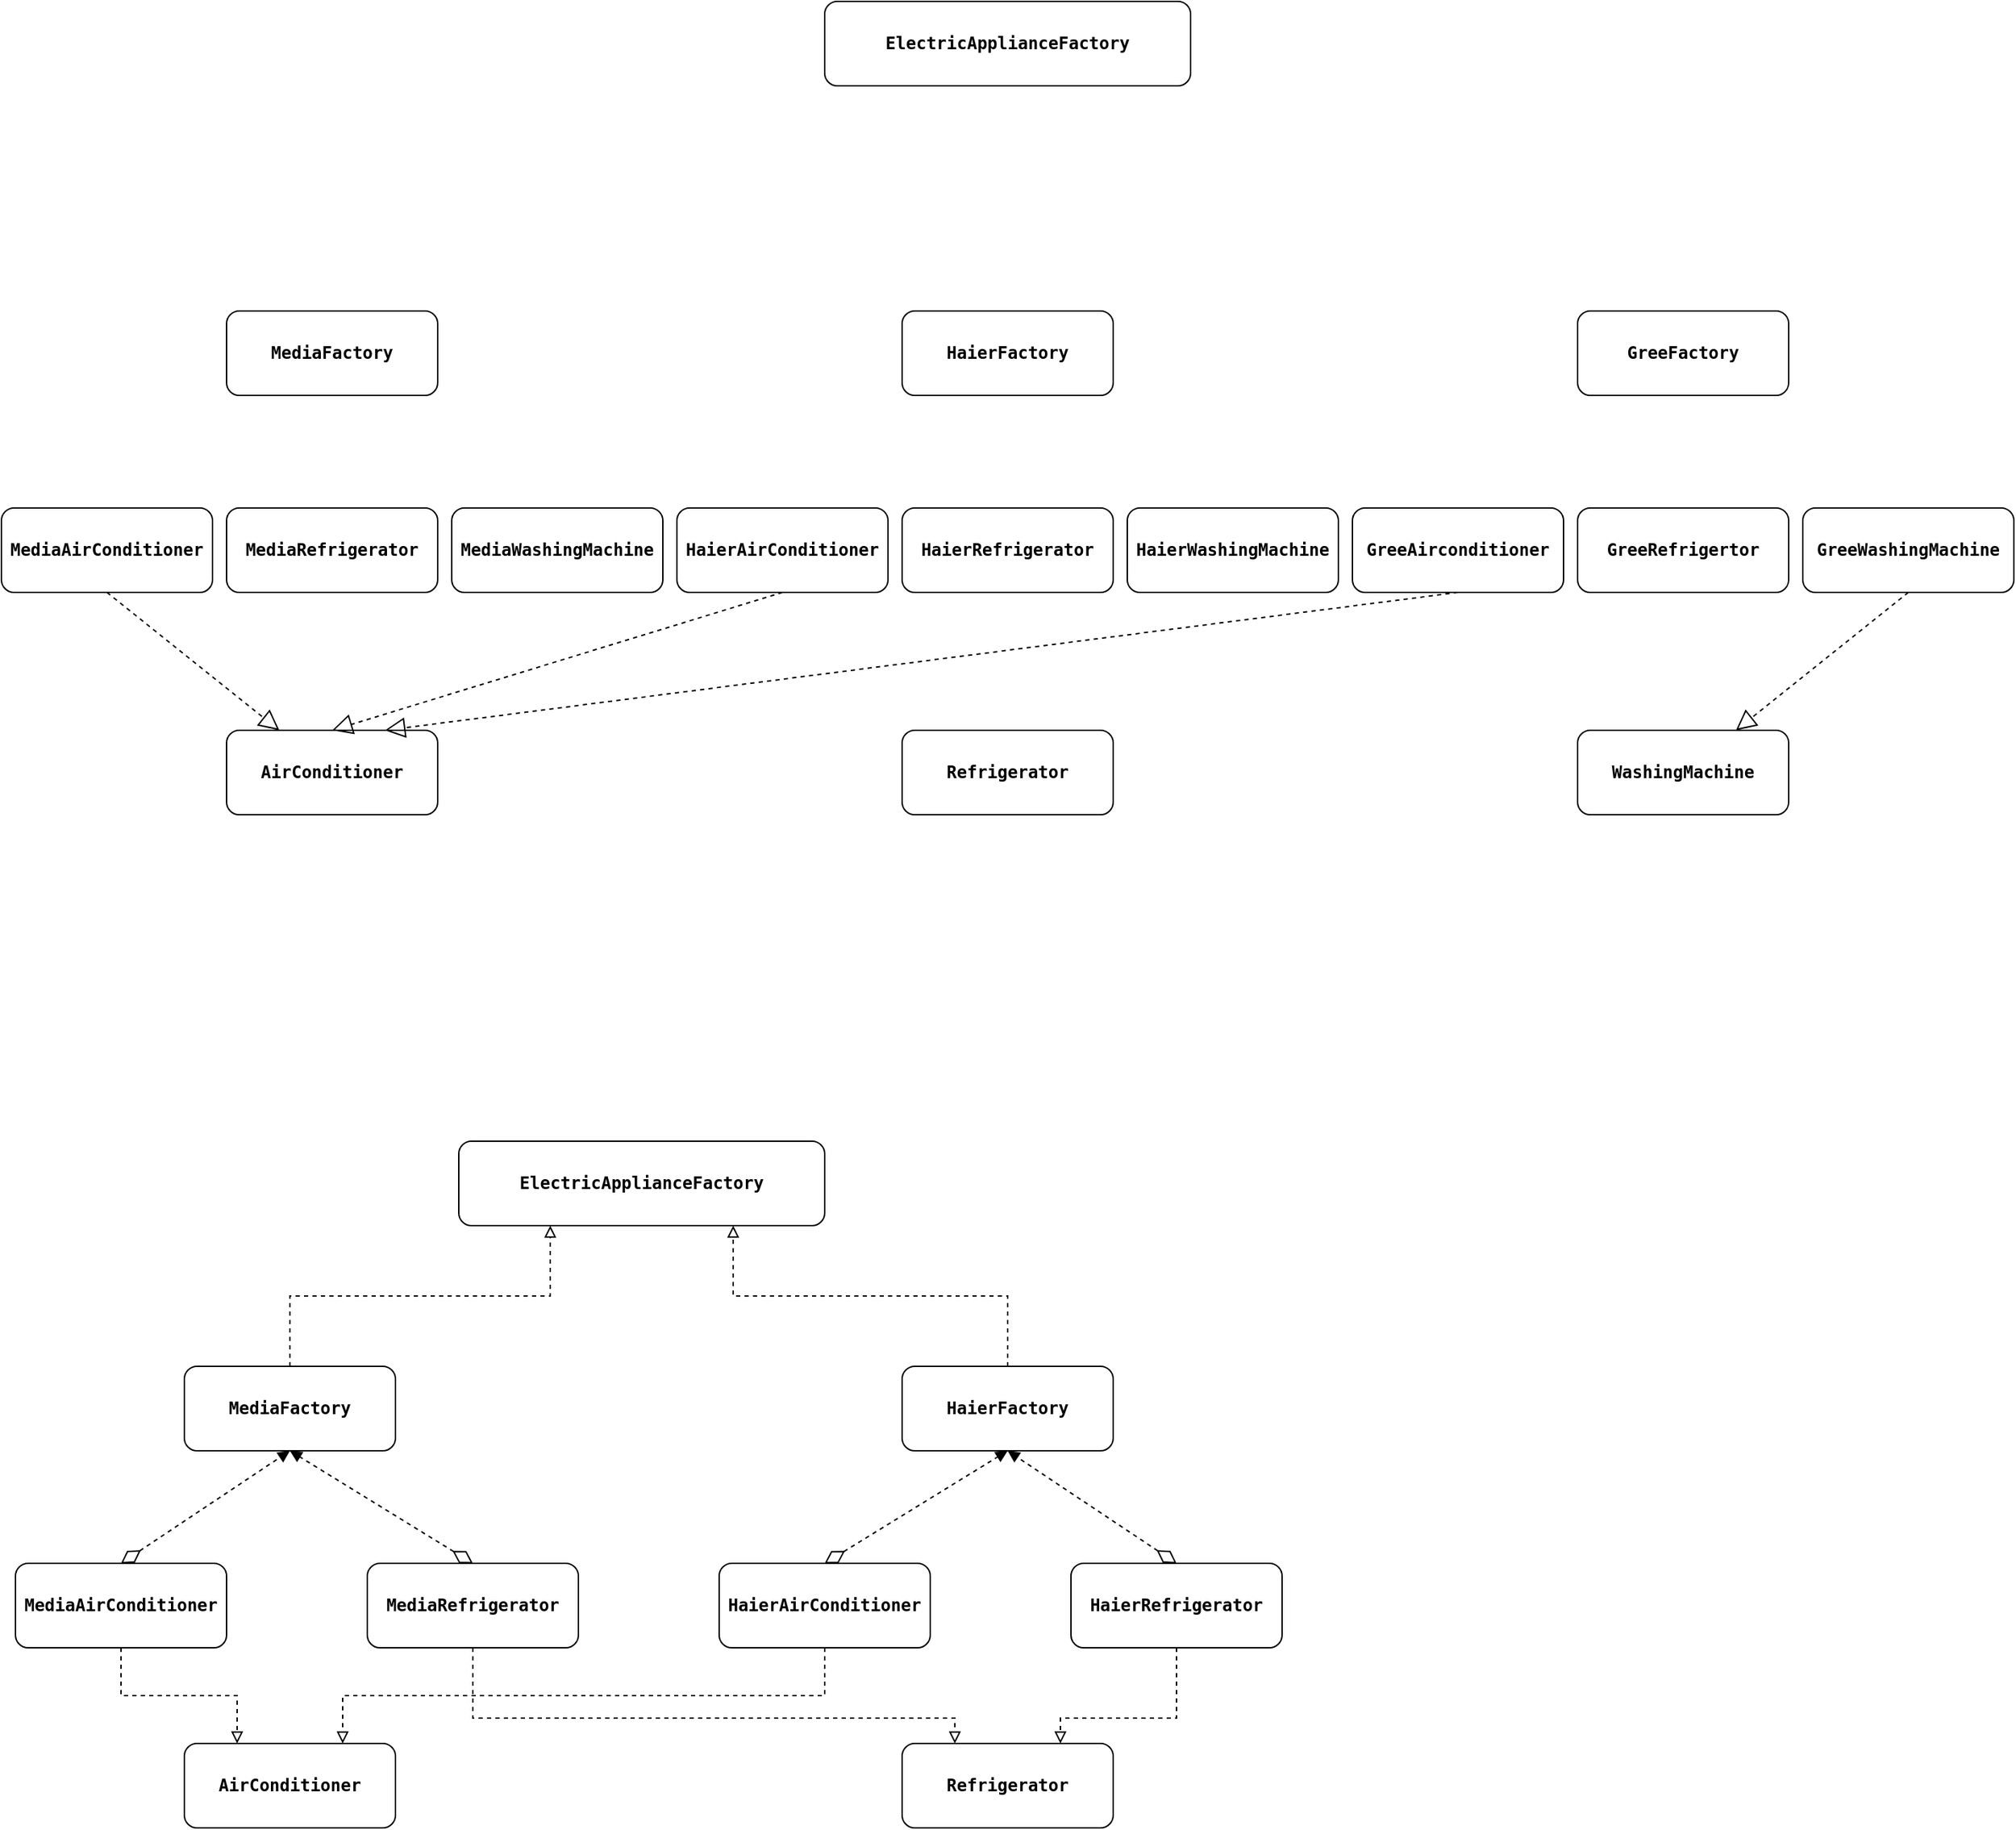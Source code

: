 <mxfile version="10.6.8" type="device"><diagram id="orb_ugMa_4f4IKJoFfW7" name="第 1 页"><mxGraphModel dx="1885" dy="1977" grid="1" gridSize="10" guides="1" tooltips="1" connect="1" arrows="1" fold="1" page="1" pageScale="1" pageWidth="827" pageHeight="1169" math="0" shadow="0"><root><mxCell id="0"/><mxCell id="1" parent="0"/><mxCell id="hGGmhRuljw0-TQCIjDN6-9" value="&lt;pre&gt;MediaFactory&lt;/pre&gt;" style="rounded=1;whiteSpace=wrap;html=1;fontStyle=1" vertex="1" parent="1"><mxGeometry y="-130" width="150" height="60" as="geometry"/></mxCell><mxCell id="hGGmhRuljw0-TQCIjDN6-10" value="&lt;pre&gt;ElectricApplianceFactory&lt;/pre&gt;" style="rounded=1;whiteSpace=wrap;html=1;fontStyle=1" vertex="1" parent="1"><mxGeometry x="425" y="-350" width="260" height="60" as="geometry"/></mxCell><mxCell id="hGGmhRuljw0-TQCIjDN6-11" value="&lt;pre&gt;AirConditioner&lt;/pre&gt;" style="rounded=1;whiteSpace=wrap;html=1;fontStyle=1" vertex="1" parent="1"><mxGeometry y="168" width="150" height="60" as="geometry"/></mxCell><mxCell id="hGGmhRuljw0-TQCIjDN6-12" value="&lt;pre&gt;Refrigerator&lt;/pre&gt;" style="rounded=1;whiteSpace=wrap;html=1;fontStyle=1" vertex="1" parent="1"><mxGeometry x="480" y="168" width="150" height="60" as="geometry"/></mxCell><mxCell id="hGGmhRuljw0-TQCIjDN6-13" value="&lt;pre&gt;HaierFactory&lt;/pre&gt;" style="rounded=1;whiteSpace=wrap;html=1;fontStyle=1" vertex="1" parent="1"><mxGeometry x="480" y="-130" width="150" height="60" as="geometry"/></mxCell><mxCell id="hGGmhRuljw0-TQCIjDN6-14" value="&lt;pre&gt;&lt;pre&gt;WashingMachine&lt;/pre&gt;&lt;/pre&gt;" style="rounded=1;whiteSpace=wrap;html=1;fontStyle=1" vertex="1" parent="1"><mxGeometry x="960" y="168" width="150" height="60" as="geometry"/></mxCell><mxCell id="hGGmhRuljw0-TQCIjDN6-15" value="&lt;pre&gt;GreeFactory&lt;/pre&gt;" style="rounded=1;whiteSpace=wrap;html=1;fontStyle=1" vertex="1" parent="1"><mxGeometry x="960" y="-130" width="150" height="60" as="geometry"/></mxCell><mxCell id="hGGmhRuljw0-TQCIjDN6-1" value="&lt;pre&gt;MediaRefrigerator&lt;/pre&gt;" style="rounded=1;whiteSpace=wrap;html=1;flipH=1;flipV=1;direction=east;aspect=fixed;fontStyle=1" vertex="1" parent="1"><mxGeometry y="10" width="150" height="60" as="geometry"/></mxCell><mxCell id="hGGmhRuljw0-TQCIjDN6-2" value="&lt;pre&gt;GreeRefrigertor&lt;/pre&gt;" style="rounded=1;whiteSpace=wrap;html=1;flipH=1;flipV=1;direction=east;aspect=fixed;fontStyle=1" vertex="1" parent="1"><mxGeometry x="960" y="10" width="150" height="60" as="geometry"/></mxCell><mxCell id="hGGmhRuljw0-TQCIjDN6-3" value="&lt;pre&gt;HaierRefrigerator&lt;/pre&gt;" style="rounded=1;whiteSpace=wrap;html=1;flipH=1;flipV=1;direction=east;aspect=fixed;fontStyle=1" vertex="1" parent="1"><mxGeometry x="480" y="10" width="150" height="60" as="geometry"/></mxCell><mxCell id="hGGmhRuljw0-TQCIjDN6-4" value="&lt;pre&gt;MediaAirConditioner&lt;/pre&gt;" style="rounded=1;whiteSpace=wrap;html=1;flipH=1;flipV=1;aspect=fixed;fontStyle=1" vertex="1" parent="1"><mxGeometry x="-160" y="10" width="150" height="60" as="geometry"/></mxCell><mxCell id="hGGmhRuljw0-TQCIjDN6-5" value="&lt;pre&gt;MediaWashingMachine&lt;/pre&gt;" style="rounded=1;whiteSpace=wrap;html=1;flipH=1;flipV=1;direction=east;aspect=fixed;fontStyle=1" vertex="1" parent="1"><mxGeometry x="160" y="10" width="150" height="60" as="geometry"/></mxCell><mxCell id="hGGmhRuljw0-TQCIjDN6-6" value="&lt;pre&gt;GreeAirconditioner&lt;/pre&gt;" style="rounded=1;whiteSpace=wrap;html=1;flipH=1;flipV=1;direction=east;aspect=fixed;fontStyle=1" vertex="1" parent="1"><mxGeometry x="800" y="10" width="150" height="60" as="geometry"/></mxCell><mxCell id="hGGmhRuljw0-TQCIjDN6-7" value="&lt;pre&gt;HaierAirConditioner&lt;/pre&gt;" style="rounded=1;whiteSpace=wrap;html=1;flipH=1;flipV=1;direction=east;aspect=fixed;fontStyle=1" vertex="1" parent="1"><mxGeometry x="320" y="10" width="150" height="60" as="geometry"/></mxCell><mxCell id="hGGmhRuljw0-TQCIjDN6-8" value="&lt;pre&gt;HaierWashingMachine&lt;/pre&gt;" style="rounded=1;whiteSpace=wrap;html=1;flipH=1;flipV=1;direction=east;aspect=fixed;fontStyle=1" vertex="1" parent="1"><mxGeometry x="640" y="10" width="150" height="60" as="geometry"/></mxCell><mxCell id="hGGmhRuljw0-TQCIjDN6-16" value="&lt;pre&gt;GreeWashingMachine&lt;/pre&gt;" style="rounded=1;whiteSpace=wrap;html=1;flipH=1;flipV=1;direction=east;aspect=fixed;fontStyle=1" vertex="1" parent="1"><mxGeometry x="1120" y="10" width="150" height="60" as="geometry"/></mxCell><mxCell id="hGGmhRuljw0-TQCIjDN6-22" value="" style="endArrow=block;dashed=1;endFill=0;endSize=12;html=1;exitX=0.5;exitY=1;exitDx=0;exitDy=0;entryX=0.25;entryY=0;entryDx=0;entryDy=0;" edge="1" parent="1" source="hGGmhRuljw0-TQCIjDN6-4" target="hGGmhRuljw0-TQCIjDN6-11"><mxGeometry width="160" relative="1" as="geometry"><mxPoint x="190" y="110" as="sourcePoint"/><mxPoint x="340" y="110" as="targetPoint"/></mxGeometry></mxCell><mxCell id="hGGmhRuljw0-TQCIjDN6-23" value="" style="endArrow=block;dashed=1;endFill=0;endSize=12;html=1;exitX=0.5;exitY=1;exitDx=0;exitDy=0;entryX=0.75;entryY=0;entryDx=0;entryDy=0;" edge="1" parent="1" source="hGGmhRuljw0-TQCIjDN6-6" target="hGGmhRuljw0-TQCIjDN6-11"><mxGeometry width="160" relative="1" as="geometry"><mxPoint x="379.857" y="379.857" as="sourcePoint"/><mxPoint x="539.857" y="478.429" as="targetPoint"/></mxGeometry></mxCell><mxCell id="hGGmhRuljw0-TQCIjDN6-24" value="" style="endArrow=block;dashed=1;endFill=0;endSize=12;html=1;exitX=0.5;exitY=1;exitDx=0;exitDy=0;entryX=0.5;entryY=0;entryDx=0;entryDy=0;" edge="1" parent="1" source="hGGmhRuljw0-TQCIjDN6-7" target="hGGmhRuljw0-TQCIjDN6-11"><mxGeometry width="160" relative="1" as="geometry"><mxPoint x="314.857" y="109.857" as="sourcePoint"/><mxPoint x="120" y="120" as="targetPoint"/></mxGeometry></mxCell><mxCell id="hGGmhRuljw0-TQCIjDN6-26" value="" style="endArrow=block;dashed=1;endFill=0;endSize=12;html=1;exitX=0.5;exitY=1;exitDx=0;exitDy=0;entryX=0.75;entryY=0;entryDx=0;entryDy=0;" edge="1" parent="1" source="hGGmhRuljw0-TQCIjDN6-16" target="hGGmhRuljw0-TQCIjDN6-14"><mxGeometry width="160" relative="1" as="geometry"><mxPoint x="1187.857" y="249.857" as="sourcePoint"/><mxPoint x="425" y="348.429" as="targetPoint"/></mxGeometry></mxCell><mxCell id="hGGmhRuljw0-TQCIjDN6-69" style="edgeStyle=orthogonalEdgeStyle;rounded=0;orthogonalLoop=1;jettySize=auto;html=1;exitX=0.5;exitY=0;exitDx=0;exitDy=0;dashed=1;endArrow=block;endFill=0;entryX=0.25;entryY=1;entryDx=0;entryDy=0;" edge="1" parent="1" source="hGGmhRuljw0-TQCIjDN6-27" target="hGGmhRuljw0-TQCIjDN6-28"><mxGeometry relative="1" as="geometry"/></mxCell><mxCell id="hGGmhRuljw0-TQCIjDN6-27" value="&lt;pre&gt;MediaFactory&lt;/pre&gt;" style="rounded=1;whiteSpace=wrap;html=1;fontStyle=1" vertex="1" parent="1"><mxGeometry x="-30" y="620" width="150" height="60" as="geometry"/></mxCell><mxCell id="hGGmhRuljw0-TQCIjDN6-28" value="&lt;pre&gt;ElectricApplianceFactory&lt;/pre&gt;" style="rounded=1;whiteSpace=wrap;html=1;fontStyle=1" vertex="1" parent="1"><mxGeometry x="165" y="460" width="260" height="60" as="geometry"/></mxCell><mxCell id="hGGmhRuljw0-TQCIjDN6-29" value="&lt;pre&gt;AirConditioner&lt;/pre&gt;" style="rounded=1;whiteSpace=wrap;html=1;fontStyle=1" vertex="1" parent="1"><mxGeometry x="-30" y="888" width="150" height="60" as="geometry"/></mxCell><mxCell id="hGGmhRuljw0-TQCIjDN6-30" value="&lt;pre&gt;Refrigerator&lt;/pre&gt;" style="rounded=1;whiteSpace=wrap;html=1;fontStyle=1" vertex="1" parent="1"><mxGeometry x="480" y="888" width="150" height="60" as="geometry"/></mxCell><mxCell id="hGGmhRuljw0-TQCIjDN6-70" style="edgeStyle=orthogonalEdgeStyle;rounded=0;orthogonalLoop=1;jettySize=auto;html=1;exitX=0.5;exitY=0;exitDx=0;exitDy=0;dashed=1;endArrow=block;endFill=0;entryX=0.75;entryY=1;entryDx=0;entryDy=0;" edge="1" parent="1" source="hGGmhRuljw0-TQCIjDN6-31" target="hGGmhRuljw0-TQCIjDN6-28"><mxGeometry relative="1" as="geometry"/></mxCell><mxCell id="hGGmhRuljw0-TQCIjDN6-31" value="&lt;pre&gt;HaierFactory&lt;/pre&gt;" style="rounded=1;whiteSpace=wrap;html=1;fontStyle=1" vertex="1" parent="1"><mxGeometry x="480" y="620" width="150" height="60" as="geometry"/></mxCell><mxCell id="hGGmhRuljw0-TQCIjDN6-73" style="edgeStyle=orthogonalEdgeStyle;rounded=0;orthogonalLoop=1;jettySize=auto;html=1;exitX=0.5;exitY=1;exitDx=0;exitDy=0;entryX=0.25;entryY=0;entryDx=0;entryDy=0;dashed=1;endArrow=block;endFill=0;" edge="1" parent="1" source="hGGmhRuljw0-TQCIjDN6-34" target="hGGmhRuljw0-TQCIjDN6-30"><mxGeometry relative="1" as="geometry"><Array as="points"><mxPoint x="175" y="870"/><mxPoint x="518" y="870"/></Array></mxGeometry></mxCell><mxCell id="hGGmhRuljw0-TQCIjDN6-34" value="&lt;pre&gt;MediaRefrigerator&lt;/pre&gt;" style="rounded=1;whiteSpace=wrap;html=1;flipH=1;flipV=1;direction=east;aspect=fixed;fontStyle=1" vertex="1" parent="1"><mxGeometry x="100" y="760" width="150" height="60" as="geometry"/></mxCell><mxCell id="hGGmhRuljw0-TQCIjDN6-71" style="edgeStyle=orthogonalEdgeStyle;rounded=0;orthogonalLoop=1;jettySize=auto;html=1;exitX=0.5;exitY=1;exitDx=0;exitDy=0;entryX=0.75;entryY=0;entryDx=0;entryDy=0;dashed=1;endArrow=block;endFill=0;" edge="1" parent="1" source="hGGmhRuljw0-TQCIjDN6-36" target="hGGmhRuljw0-TQCIjDN6-30"><mxGeometry relative="1" as="geometry"><Array as="points"><mxPoint x="675" y="870"/><mxPoint x="593" y="870"/></Array></mxGeometry></mxCell><mxCell id="hGGmhRuljw0-TQCIjDN6-36" value="&lt;pre&gt;HaierRefrigerator&lt;/pre&gt;" style="rounded=1;whiteSpace=wrap;html=1;flipH=1;flipV=1;direction=east;aspect=fixed;fontStyle=1" vertex="1" parent="1"><mxGeometry x="600" y="760" width="150" height="60" as="geometry"/></mxCell><mxCell id="hGGmhRuljw0-TQCIjDN6-62" style="edgeStyle=orthogonalEdgeStyle;rounded=0;orthogonalLoop=1;jettySize=auto;html=1;exitX=0.5;exitY=1;exitDx=0;exitDy=0;dashed=1;endArrow=block;endFill=0;entryX=0.25;entryY=0;entryDx=0;entryDy=0;" edge="1" parent="1" source="hGGmhRuljw0-TQCIjDN6-37" target="hGGmhRuljw0-TQCIjDN6-29"><mxGeometry relative="1" as="geometry"/></mxCell><mxCell id="hGGmhRuljw0-TQCIjDN6-37" value="&lt;pre&gt;MediaAirConditioner&lt;/pre&gt;" style="rounded=1;whiteSpace=wrap;html=1;flipH=1;flipV=1;aspect=fixed;fontStyle=1" vertex="1" parent="1"><mxGeometry x="-150" y="760" width="150" height="60" as="geometry"/></mxCell><mxCell id="hGGmhRuljw0-TQCIjDN6-61" style="edgeStyle=orthogonalEdgeStyle;rounded=0;orthogonalLoop=1;jettySize=auto;html=1;exitX=0.5;exitY=1;exitDx=0;exitDy=0;entryX=0.75;entryY=0;entryDx=0;entryDy=0;dashed=1;endArrow=block;endFill=0;" edge="1" parent="1" source="hGGmhRuljw0-TQCIjDN6-40" target="hGGmhRuljw0-TQCIjDN6-29"><mxGeometry relative="1" as="geometry"/></mxCell><mxCell id="hGGmhRuljw0-TQCIjDN6-40" value="&lt;pre&gt;HaierAirConditioner&lt;/pre&gt;" style="rounded=1;whiteSpace=wrap;html=1;flipH=1;flipV=1;direction=east;aspect=fixed;fontStyle=1" vertex="1" parent="1"><mxGeometry x="350" y="760" width="150" height="60" as="geometry"/></mxCell><mxCell id="hGGmhRuljw0-TQCIjDN6-65" value="" style="startArrow=diamondThin;startFill=0;startSize=14;endArrow=block;endFill=1;endSize=6;html=1;dashed=1;entryX=0.5;entryY=1;entryDx=0;entryDy=0;exitX=0.5;exitY=0;exitDx=0;exitDy=0;" edge="1" parent="1" source="hGGmhRuljw0-TQCIjDN6-37" target="hGGmhRuljw0-TQCIjDN6-27"><mxGeometry width="100" relative="1" as="geometry"><mxPoint x="-160" y="660" as="sourcePoint"/><mxPoint x="-60" y="660" as="targetPoint"/></mxGeometry></mxCell><mxCell id="hGGmhRuljw0-TQCIjDN6-66" value="" style="startArrow=diamondThin;startFill=0;startSize=14;endArrow=block;endFill=1;endSize=6;html=1;dashed=1;entryX=0.5;entryY=1;entryDx=0;entryDy=0;exitX=0.5;exitY=0;exitDx=0;exitDy=0;" edge="1" parent="1" source="hGGmhRuljw0-TQCIjDN6-34" target="hGGmhRuljw0-TQCIjDN6-27"><mxGeometry width="100" relative="1" as="geometry"><mxPoint x="-65" y="770" as="sourcePoint"/><mxPoint x="55" y="690" as="targetPoint"/></mxGeometry></mxCell><mxCell id="hGGmhRuljw0-TQCIjDN6-67" value="" style="startArrow=diamondThin;startFill=0;startSize=14;endArrow=block;endFill=1;endSize=6;html=1;dashed=1;entryX=0.5;entryY=1;entryDx=0;entryDy=0;exitX=0.5;exitY=0;exitDx=0;exitDy=0;" edge="1" parent="1" source="hGGmhRuljw0-TQCIjDN6-36" target="hGGmhRuljw0-TQCIjDN6-31"><mxGeometry width="100" relative="1" as="geometry"><mxPoint x="695" y="760" as="sourcePoint"/><mxPoint x="565" y="680" as="targetPoint"/></mxGeometry></mxCell><mxCell id="hGGmhRuljw0-TQCIjDN6-68" value="" style="startArrow=diamondThin;startFill=0;startSize=14;endArrow=block;endFill=1;endSize=6;html=1;dashed=1;entryX=0.5;entryY=1;entryDx=0;entryDy=0;exitX=0.5;exitY=0;exitDx=0;exitDy=0;" edge="1" parent="1" source="hGGmhRuljw0-TQCIjDN6-40" target="hGGmhRuljw0-TQCIjDN6-31"><mxGeometry width="100" relative="1" as="geometry"><mxPoint x="425" y="750" as="sourcePoint"/><mxPoint x="545" y="670" as="targetPoint"/></mxGeometry></mxCell></root></mxGraphModel></diagram></mxfile>